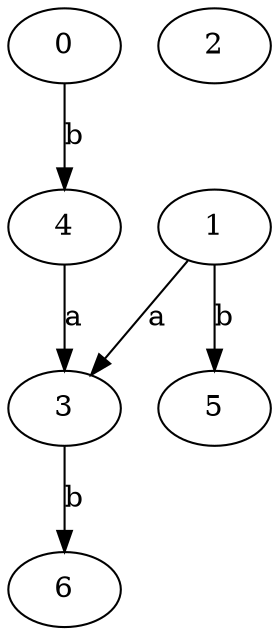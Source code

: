 strict digraph  {
0;
1;
2;
3;
4;
5;
6;
0 -> 4  [label=b];
1 -> 3  [label=a];
1 -> 5  [label=b];
3 -> 6  [label=b];
4 -> 3  [label=a];
}
